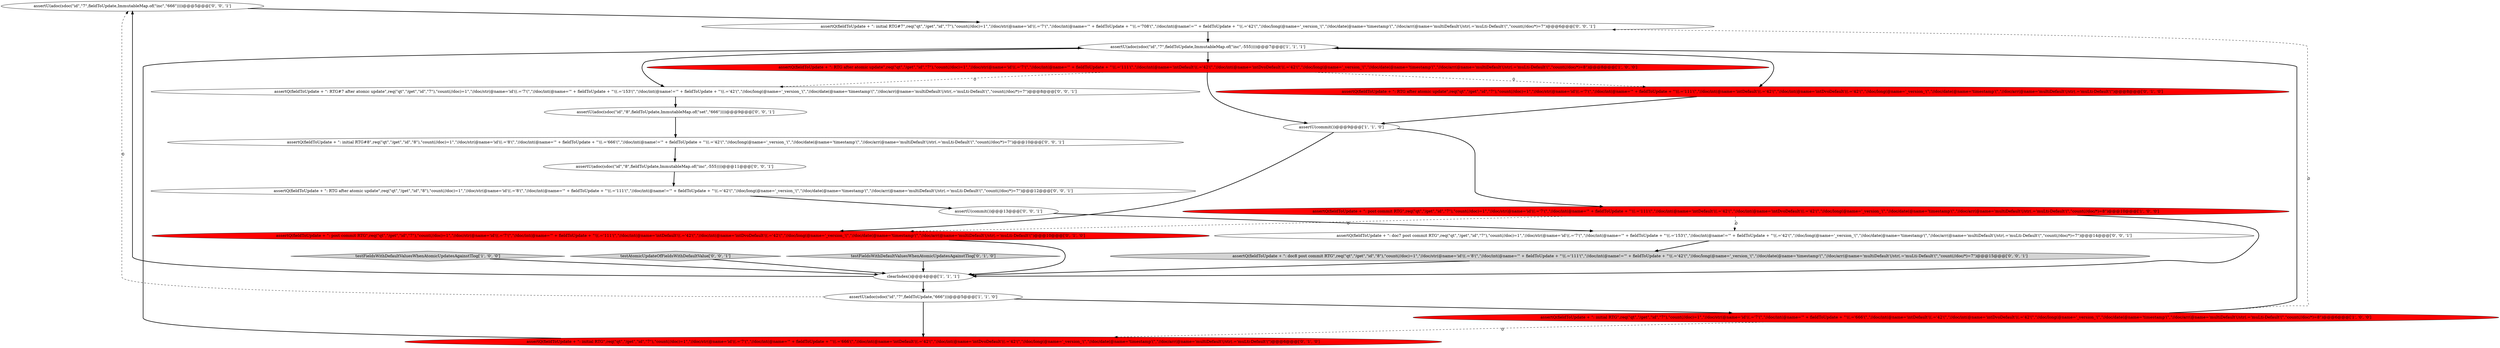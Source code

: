 digraph {
20 [style = filled, label = "assertU(adoc(sdoc(\"id\",\"7\",fieldToUpdate,ImmutableMap.of(\"inc\",\"666\"))))@@@5@@@['0', '0', '1']", fillcolor = white, shape = ellipse image = "AAA0AAABBB3BBB"];
5 [style = filled, label = "testFieldsWithDefaultValuesWhenAtomicUpdatesAgainstTlog['1', '0', '0']", fillcolor = lightgray, shape = diamond image = "AAA0AAABBB1BBB"];
12 [style = filled, label = "assertU(adoc(sdoc(\"id\",\"8\",fieldToUpdate,ImmutableMap.of(\"set\",\"666\"))))@@@9@@@['0', '0', '1']", fillcolor = white, shape = ellipse image = "AAA0AAABBB3BBB"];
2 [style = filled, label = "assertU(commit())@@@9@@@['1', '1', '0']", fillcolor = white, shape = ellipse image = "AAA0AAABBB1BBB"];
3 [style = filled, label = "assertU(adoc(sdoc(\"id\",\"7\",fieldToUpdate,ImmutableMap.of(\"inc\",-555))))@@@7@@@['1', '1', '1']", fillcolor = white, shape = ellipse image = "AAA0AAABBB1BBB"];
1 [style = filled, label = "assertU(adoc(sdoc(\"id\",\"7\",fieldToUpdate,\"666\")))@@@5@@@['1', '1', '0']", fillcolor = white, shape = ellipse image = "AAA0AAABBB1BBB"];
9 [style = filled, label = "assertQ(fieldToUpdate + \": RTG after atomic update\",req(\"qt\",\"/get\",\"id\",\"7\"),\"count(//doc)=1\",\"//doc/str(@name='id'((.='7'(\",\"//doc/int(@name='\" + fieldToUpdate + \"'((.='111'(\",\"//doc/int(@name='intDefault'((.='42'(\",\"//doc/int(@name='intDvoDefault'((.='42'(\",\"//doc/long(@name='_version_'(\",\"//doc/date(@name='timestamp'(\",\"//doc/arr(@name='multiDefault'(/str(.='muLti-Default'(\")@@@8@@@['0', '1', '0']", fillcolor = red, shape = ellipse image = "AAA1AAABBB2BBB"];
21 [style = filled, label = "assertQ(fieldToUpdate + \": doc7 post commit RTG\",req(\"qt\",\"/get\",\"id\",\"7\"),\"count(//doc)=1\",\"//doc/str(@name='id'((.='7'(\",\"//doc/int(@name='\" + fieldToUpdate + \"'((.='153'(\",\"//doc/int(@name!='\" + fieldToUpdate + \"'((.='42'(\",\"//doc/long(@name='_version_'(\",\"//doc/date(@name='timestamp'(\",\"//doc/arr(@name='multiDefault'(/str(.='muLti-Default'(\",\"count(//doc/*)=7\")@@@14@@@['0', '0', '1']", fillcolor = white, shape = ellipse image = "AAA0AAABBB3BBB"];
18 [style = filled, label = "assertQ(fieldToUpdate + \": initial RTG#8\",req(\"qt\",\"/get\",\"id\",\"8\"),\"count(//doc)=1\",\"//doc/str(@name='id'((.='8'(\",\"//doc/int(@name='\" + fieldToUpdate + \"'((.='666'(\",\"//doc/int(@name!='\" + fieldToUpdate + \"'((.='42'(\",\"//doc/long(@name='_version_'(\",\"//doc/date(@name='timestamp'(\",\"//doc/arr(@name='multiDefault'(/str(.='muLti-Default'(\",\"count(//doc/*)=7\")@@@10@@@['0', '0', '1']", fillcolor = white, shape = ellipse image = "AAA0AAABBB3BBB"];
6 [style = filled, label = "assertQ(fieldToUpdate + \": RTG after atomic update\",req(\"qt\",\"/get\",\"id\",\"7\"),\"count(//doc)=1\",\"//doc/str(@name='id'((.='7'(\",\"//doc/int(@name='\" + fieldToUpdate + \"'((.='111'(\",\"//doc/int(@name='intDefault'((.='42'(\",\"//doc/int(@name='intDvoDefault'((.='42'(\",\"//doc/long(@name='_version_'(\",\"//doc/date(@name='timestamp'(\",\"//doc/arr(@name='multiDefault'(/str(.='muLti-Default'(\",\"count(//doc/*)=8\")@@@8@@@['1', '0', '0']", fillcolor = red, shape = ellipse image = "AAA1AAABBB1BBB"];
15 [style = filled, label = "assertU(commit())@@@13@@@['0', '0', '1']", fillcolor = white, shape = ellipse image = "AAA0AAABBB3BBB"];
22 [style = filled, label = "assertQ(fieldToUpdate + \": initial RTG#7\",req(\"qt\",\"/get\",\"id\",\"7\"),\"count(//doc)=1\",\"//doc/str(@name='id'((.='7'(\",\"//doc/int(@name='\" + fieldToUpdate + \"'((.='708'(\",\"//doc/int(@name!='\" + fieldToUpdate + \"'((.='42'(\",\"//doc/long(@name='_version_'(\",\"//doc/date(@name='timestamp'(\",\"//doc/arr(@name='multiDefault'(/str(.='muLti-Default'(\",\"count(//doc/*)=7\")@@@6@@@['0', '0', '1']", fillcolor = white, shape = ellipse image = "AAA0AAABBB3BBB"];
17 [style = filled, label = "testAtomicUpdateOfFieldsWithDefaultValue['0', '0', '1']", fillcolor = lightgray, shape = diamond image = "AAA0AAABBB3BBB"];
7 [style = filled, label = "assertQ(fieldToUpdate + \": post commit RTG\",req(\"qt\",\"/get\",\"id\",\"7\"),\"count(//doc)=1\",\"//doc/str(@name='id'((.='7'(\",\"//doc/int(@name='\" + fieldToUpdate + \"'((.='111'(\",\"//doc/int(@name='intDefault'((.='42'(\",\"//doc/int(@name='intDvoDefault'((.='42'(\",\"//doc/long(@name='_version_'(\",\"//doc/date(@name='timestamp'(\",\"//doc/arr(@name='multiDefault'(/str(.='muLti-Default'(\",\"count(//doc/*)=8\")@@@10@@@['1', '0', '0']", fillcolor = red, shape = ellipse image = "AAA1AAABBB1BBB"];
19 [style = filled, label = "assertQ(fieldToUpdate + \": RTG after atomic update\",req(\"qt\",\"/get\",\"id\",\"8\"),\"count(//doc)=1\",\"//doc/str(@name='id'((.='8'(\",\"//doc/int(@name='\" + fieldToUpdate + \"'((.='111'(\",\"//doc/int(@name!='\" + fieldToUpdate + \"'((.='42'(\",\"//doc/long(@name='_version_'(\",\"//doc/date(@name='timestamp'(\",\"//doc/arr(@name='multiDefault'(/str(.='muLti-Default'(\",\"count(//doc/*)=7\")@@@12@@@['0', '0', '1']", fillcolor = white, shape = ellipse image = "AAA0AAABBB3BBB"];
10 [style = filled, label = "assertQ(fieldToUpdate + \": post commit RTG\",req(\"qt\",\"/get\",\"id\",\"7\"),\"count(//doc)=1\",\"//doc/str(@name='id'((.='7'(\",\"//doc/int(@name='\" + fieldToUpdate + \"'((.='111'(\",\"//doc/int(@name='intDefault'((.='42'(\",\"//doc/int(@name='intDvoDefault'((.='42'(\",\"//doc/long(@name='_version_'(\",\"//doc/date(@name='timestamp'(\",\"//doc/arr(@name='multiDefault'(/str(.='muLti-Default'(\")@@@10@@@['0', '1', '0']", fillcolor = red, shape = ellipse image = "AAA1AAABBB2BBB"];
16 [style = filled, label = "assertU(adoc(sdoc(\"id\",\"8\",fieldToUpdate,ImmutableMap.of(\"inc\",-555))))@@@11@@@['0', '0', '1']", fillcolor = white, shape = ellipse image = "AAA0AAABBB3BBB"];
13 [style = filled, label = "assertQ(fieldToUpdate + \": RTG#7 after atomic update\",req(\"qt\",\"/get\",\"id\",\"7\"),\"count(//doc)=1\",\"//doc/str(@name='id'((.='7'(\",\"//doc/int(@name='\" + fieldToUpdate + \"'((.='153'(\",\"//doc/int(@name!='\" + fieldToUpdate + \"'((.='42'(\",\"//doc/long(@name='_version_'(\",\"//doc/date(@name='timestamp'(\",\"//doc/arr(@name='multiDefault'(/str(.='muLti-Default'(\",\"count(//doc/*)=7\")@@@8@@@['0', '0', '1']", fillcolor = white, shape = ellipse image = "AAA0AAABBB3BBB"];
14 [style = filled, label = "assertQ(fieldToUpdate + \": doc8 post commit RTG\",req(\"qt\",\"/get\",\"id\",\"8\"),\"count(//doc)=1\",\"//doc/str(@name='id'((.='8'(\",\"//doc/int(@name='\" + fieldToUpdate + \"'((.='111'(\",\"//doc/int(@name!='\" + fieldToUpdate + \"'((.='42'(\",\"//doc/long(@name='_version_'(\",\"//doc/date(@name='timestamp'(\",\"//doc/arr(@name='multiDefault'(/str(.='muLti-Default'(\",\"count(//doc/*)=7\")@@@15@@@['0', '0', '1']", fillcolor = lightgray, shape = ellipse image = "AAA0AAABBB3BBB"];
11 [style = filled, label = "testFieldsWithDefaultValuesWhenAtomicUpdatesAgainstTlog['0', '1', '0']", fillcolor = lightgray, shape = diamond image = "AAA0AAABBB2BBB"];
0 [style = filled, label = "clearIndex()@@@4@@@['1', '1', '1']", fillcolor = white, shape = ellipse image = "AAA0AAABBB1BBB"];
4 [style = filled, label = "assertQ(fieldToUpdate + \": initial RTG\",req(\"qt\",\"/get\",\"id\",\"7\"),\"count(//doc)=1\",\"//doc/str(@name='id'((.='7'(\",\"//doc/int(@name='\" + fieldToUpdate + \"'((.='666'(\",\"//doc/int(@name='intDefault'((.='42'(\",\"//doc/int(@name='intDvoDefault'((.='42'(\",\"//doc/long(@name='_version_'(\",\"//doc/date(@name='timestamp'(\",\"//doc/arr(@name='multiDefault'(/str(.='muLti-Default'(\",\"count(//doc/*)=8\")@@@6@@@['1', '0', '0']", fillcolor = red, shape = ellipse image = "AAA1AAABBB1BBB"];
8 [style = filled, label = "assertQ(fieldToUpdate + \": initial RTG\",req(\"qt\",\"/get\",\"id\",\"7\"),\"count(//doc)=1\",\"//doc/str(@name='id'((.='7'(\",\"//doc/int(@name='\" + fieldToUpdate + \"'((.='666'(\",\"//doc/int(@name='intDefault'((.='42'(\",\"//doc/int(@name='intDvoDefault'((.='42'(\",\"//doc/long(@name='_version_'(\",\"//doc/date(@name='timestamp'(\",\"//doc/arr(@name='multiDefault'(/str(.='muLti-Default'(\")@@@6@@@['0', '1', '0']", fillcolor = red, shape = ellipse image = "AAA1AAABBB2BBB"];
4->3 [style = bold, label=""];
1->4 [style = bold, label=""];
7->21 [style = dashed, label="0"];
1->8 [style = bold, label=""];
9->2 [style = bold, label=""];
15->21 [style = bold, label=""];
8->3 [style = bold, label=""];
6->9 [style = dashed, label="0"];
3->6 [style = bold, label=""];
7->0 [style = bold, label=""];
4->22 [style = dashed, label="0"];
16->19 [style = bold, label=""];
2->10 [style = bold, label=""];
20->22 [style = bold, label=""];
6->2 [style = bold, label=""];
1->20 [style = dashed, label="0"];
3->9 [style = bold, label=""];
22->3 [style = bold, label=""];
11->0 [style = bold, label=""];
13->12 [style = bold, label=""];
17->0 [style = bold, label=""];
6->13 [style = dashed, label="0"];
14->0 [style = bold, label=""];
5->0 [style = bold, label=""];
0->1 [style = bold, label=""];
10->0 [style = bold, label=""];
12->18 [style = bold, label=""];
4->8 [style = dashed, label="0"];
3->13 [style = bold, label=""];
7->10 [style = dashed, label="0"];
0->20 [style = bold, label=""];
2->7 [style = bold, label=""];
19->15 [style = bold, label=""];
21->14 [style = bold, label=""];
18->16 [style = bold, label=""];
}
